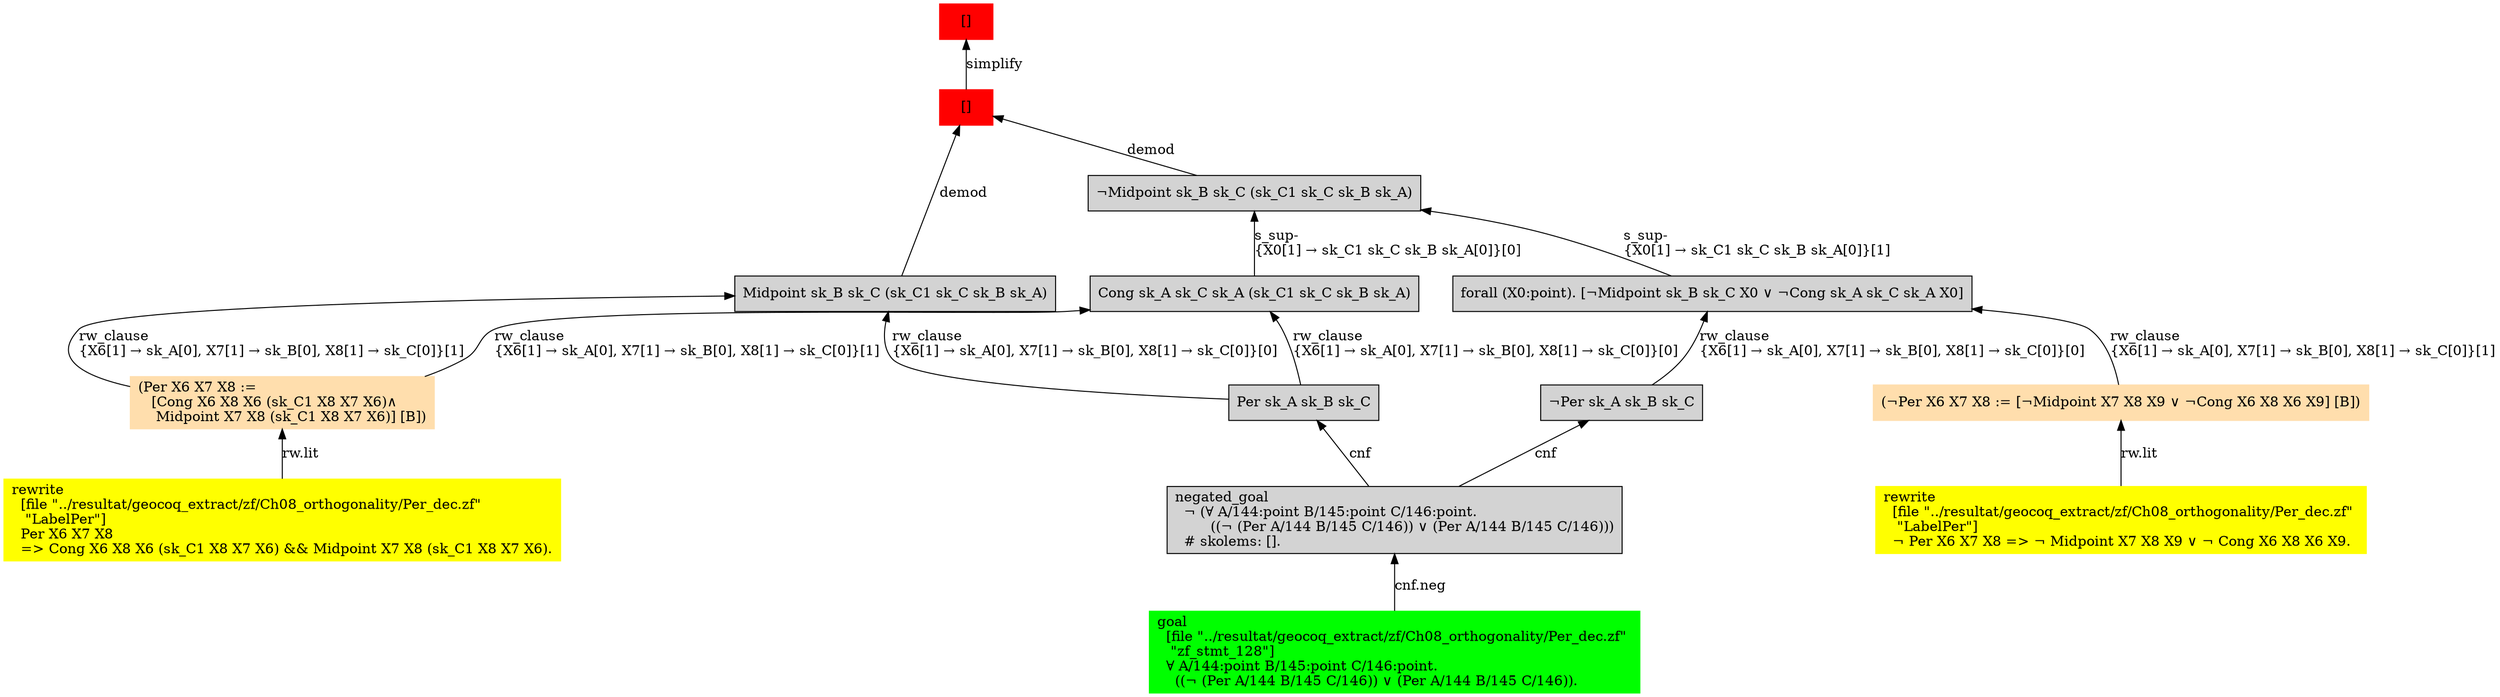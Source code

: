 digraph "unsat_graph" {
  vertex_0 [color=red, label="[]", shape=box, style=filled];
  vertex_0 -> vertex_1 [label="simplify", dir="back"];
  vertex_1 [color=red, label="[]", shape=box, style=filled];
  vertex_1 -> vertex_2 [label="demod", dir="back"];
  vertex_2 [shape=box, label="Midpoint sk_B sk_C (sk_C1 sk_C sk_B sk_A)\l", style=filled];
  vertex_2 -> vertex_3 [label="rw_clause\l\{X6[1] → sk_A[0], X7[1] → sk_B[0], X8[1] → sk_C[0]\}[1]\l", dir="back"];
  vertex_3 [color=navajowhite, shape=box, label="(Per X6 X7 X8 :=\l   [Cong X6 X8 X6 (sk_C1 X8 X7 X6)∧\l    Midpoint X7 X8 (sk_C1 X8 X7 X6)] [B])\l", style=filled];
  vertex_3 -> vertex_4 [label="rw.lit", dir="back"];
  vertex_4 [color=yellow, shape=box, label="rewrite\l  [file \"../resultat/geocoq_extract/zf/Ch08_orthogonality/Per_dec.zf\" \l   \"LabelPer\"]\l  Per X6 X7 X8\l  =\> Cong X6 X8 X6 (sk_C1 X8 X7 X6) && Midpoint X7 X8 (sk_C1 X8 X7 X6).\l", style=filled];
  vertex_2 -> vertex_5 [label="rw_clause\l\{X6[1] → sk_A[0], X7[1] → sk_B[0], X8[1] → sk_C[0]\}[0]\l", dir="back"];
  vertex_5 [shape=box, label="Per sk_A sk_B sk_C\l", style=filled];
  vertex_5 -> vertex_6 [label="cnf", dir="back"];
  vertex_6 [shape=box, label="negated_goal\l  ¬ (∀ A/144:point B/145:point C/146:point.\l        ((¬ (Per A/144 B/145 C/146)) ∨ (Per A/144 B/145 C/146)))\l  # skolems: [].\l", style=filled];
  vertex_6 -> vertex_7 [label="cnf.neg", dir="back"];
  vertex_7 [color=green, shape=box, label="goal\l  [file \"../resultat/geocoq_extract/zf/Ch08_orthogonality/Per_dec.zf\" \l   \"zf_stmt_128\"]\l  ∀ A/144:point B/145:point C/146:point.\l    ((¬ (Per A/144 B/145 C/146)) ∨ (Per A/144 B/145 C/146)).\l", style=filled];
  vertex_1 -> vertex_8 [label="demod", dir="back"];
  vertex_8 [shape=box, label="¬Midpoint sk_B sk_C (sk_C1 sk_C sk_B sk_A)\l", style=filled];
  vertex_8 -> vertex_9 [label="s_sup-\l\{X0[1] → sk_C1 sk_C sk_B sk_A[0]\}[1]\l", dir="back"];
  vertex_9 [shape=box, label="forall (X0:point). [¬Midpoint sk_B sk_C X0 ∨ ¬Cong sk_A sk_C sk_A X0]\l", style=filled];
  vertex_9 -> vertex_10 [label="rw_clause\l\{X6[1] → sk_A[0], X7[1] → sk_B[0], X8[1] → sk_C[0]\}[1]\l", dir="back"];
  vertex_10 [color=navajowhite, shape=box, label="(¬Per X6 X7 X8 := [¬Midpoint X7 X8 X9 ∨ ¬Cong X6 X8 X6 X9] [B])\l", style=filled];
  vertex_10 -> vertex_11 [label="rw.lit", dir="back"];
  vertex_11 [color=yellow, shape=box, label="rewrite\l  [file \"../resultat/geocoq_extract/zf/Ch08_orthogonality/Per_dec.zf\" \l   \"LabelPer\"]\l  ¬ Per X6 X7 X8 =\> ¬ Midpoint X7 X8 X9 ∨ ¬ Cong X6 X8 X6 X9.\l", style=filled];
  vertex_9 -> vertex_12 [label="rw_clause\l\{X6[1] → sk_A[0], X7[1] → sk_B[0], X8[1] → sk_C[0]\}[0]\l", dir="back"];
  vertex_12 [shape=box, label="¬Per sk_A sk_B sk_C\l", style=filled];
  vertex_12 -> vertex_6 [label="cnf", dir="back"];
  vertex_8 -> vertex_13 [label="s_sup-\l\{X0[1] → sk_C1 sk_C sk_B sk_A[0]\}[0]\l", dir="back"];
  vertex_13 [shape=box, label="Cong sk_A sk_C sk_A (sk_C1 sk_C sk_B sk_A)\l", style=filled];
  vertex_13 -> vertex_3 [label="rw_clause\l\{X6[1] → sk_A[0], X7[1] → sk_B[0], X8[1] → sk_C[0]\}[1]\l", dir="back"];
  vertex_13 -> vertex_5 [label="rw_clause\l\{X6[1] → sk_A[0], X7[1] → sk_B[0], X8[1] → sk_C[0]\}[0]\l", dir="back"];
  }


